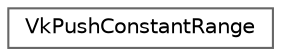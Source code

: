digraph "类继承关系图"
{
 // LATEX_PDF_SIZE
  bgcolor="transparent";
  edge [fontname=Helvetica,fontsize=10,labelfontname=Helvetica,labelfontsize=10];
  node [fontname=Helvetica,fontsize=10,shape=box,height=0.2,width=0.4];
  rankdir="LR";
  Node0 [id="Node000000",label="VkPushConstantRange",height=0.2,width=0.4,color="grey40", fillcolor="white", style="filled",URL="$struct_vk_push_constant_range.html",tooltip=" "];
}
